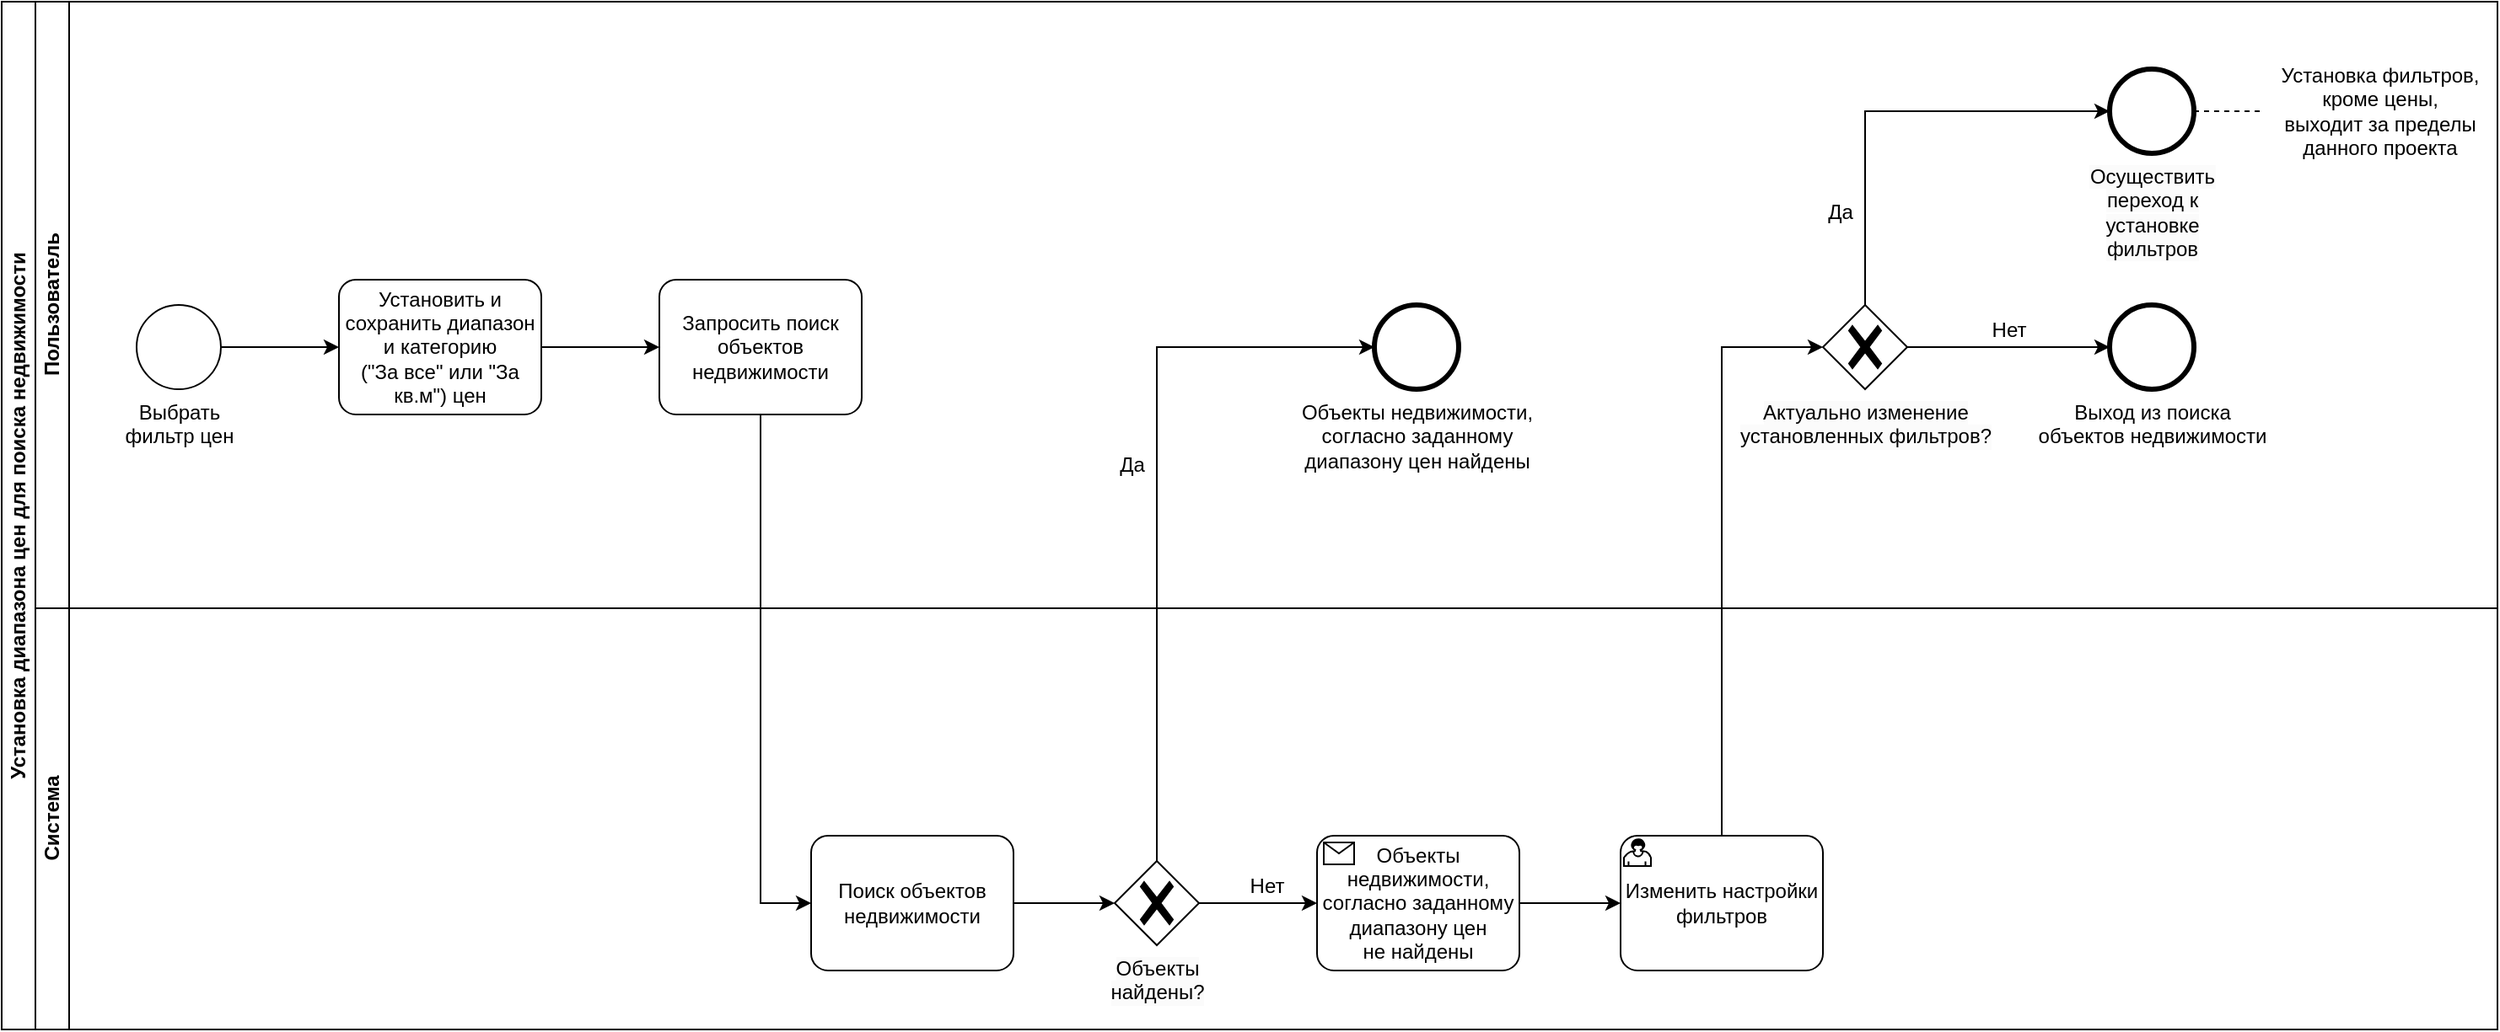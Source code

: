 <mxfile version="24.7.17">
  <diagram name="Страница — 1" id="6dKcLjjxsjvN5Ayz9n6f">
    <mxGraphModel dx="209" dy="1783" grid="1" gridSize="10" guides="1" tooltips="1" connect="1" arrows="1" fold="1" page="1" pageScale="1" pageWidth="827" pageHeight="1169" math="0" shadow="0">
      <root>
        <mxCell id="0" />
        <mxCell id="1" parent="0" />
        <mxCell id="-Ef3pym1SZ-9MBznSWtH-1" value="Установка диапазона цен для поиска недвижимости" style="swimlane;html=1;childLayout=stackLayout;resizeParent=1;resizeParentMax=0;horizontal=0;startSize=20;horizontalStack=0;whiteSpace=wrap;" parent="1" vertex="1">
          <mxGeometry x="840" y="-1000" width="1480" height="610" as="geometry" />
        </mxCell>
        <mxCell id="-Ef3pym1SZ-9MBznSWtH-2" value="Пользователь" style="swimlane;html=1;startSize=20;horizontal=0;" parent="-Ef3pym1SZ-9MBznSWtH-1" vertex="1">
          <mxGeometry x="20" width="1460" height="360" as="geometry" />
        </mxCell>
        <mxCell id="-Ef3pym1SZ-9MBznSWtH-5" value="Выбрать&lt;div&gt;фильтр цен&lt;/div&gt;" style="points=[[0.145,0.145,0],[0.5,0,0],[0.855,0.145,0],[1,0.5,0],[0.855,0.855,0],[0.5,1,0],[0.145,0.855,0],[0,0.5,0]];shape=mxgraph.bpmn.event;html=1;verticalLabelPosition=bottom;labelBackgroundColor=#ffffff;verticalAlign=top;align=center;perimeter=ellipsePerimeter;outlineConnect=0;aspect=fixed;outline=standard;symbol=general;" parent="-Ef3pym1SZ-9MBznSWtH-2" vertex="1">
          <mxGeometry x="60" y="180" width="50" height="50" as="geometry" />
        </mxCell>
        <mxCell id="-Ef3pym1SZ-9MBznSWtH-6" value="Установить и сохранить диапазон и категорию&lt;div&gt;(&quot;За все&quot; или &quot;За кв.м&quot;) цен&lt;/div&gt;" style="points=[[0.25,0,0],[0.5,0,0],[0.75,0,0],[1,0.25,0],[1,0.5,0],[1,0.75,0],[0.75,1,0],[0.5,1,0],[0.25,1,0],[0,0.75,0],[0,0.5,0],[0,0.25,0]];shape=mxgraph.bpmn.task;whiteSpace=wrap;rectStyle=rounded;size=10;html=1;container=1;expand=0;collapsible=0;taskMarker=abstract;" parent="-Ef3pym1SZ-9MBznSWtH-2" vertex="1">
          <mxGeometry x="180" y="165" width="120" height="80" as="geometry" />
        </mxCell>
        <mxCell id="-Ef3pym1SZ-9MBznSWtH-8" value="Запросить поиск объектов недвижимости" style="points=[[0.25,0,0],[0.5,0,0],[0.75,0,0],[1,0.25,0],[1,0.5,0],[1,0.75,0],[0.75,1,0],[0.5,1,0],[0.25,1,0],[0,0.75,0],[0,0.5,0],[0,0.25,0]];shape=mxgraph.bpmn.task;whiteSpace=wrap;rectStyle=rounded;size=10;html=1;container=1;expand=0;collapsible=0;taskMarker=abstract;" parent="-Ef3pym1SZ-9MBznSWtH-2" vertex="1">
          <mxGeometry x="370" y="165" width="120" height="80" as="geometry" />
        </mxCell>
        <mxCell id="-Ef3pym1SZ-9MBznSWtH-9" style="edgeStyle=orthogonalEdgeStyle;rounded=0;orthogonalLoop=1;jettySize=auto;html=1;exitX=1;exitY=0.5;exitDx=0;exitDy=0;exitPerimeter=0;entryX=0;entryY=0.5;entryDx=0;entryDy=0;entryPerimeter=0;" parent="-Ef3pym1SZ-9MBznSWtH-2" source="-Ef3pym1SZ-9MBznSWtH-6" target="-Ef3pym1SZ-9MBznSWtH-8" edge="1">
          <mxGeometry relative="1" as="geometry" />
        </mxCell>
        <mxCell id="-Ef3pym1SZ-9MBznSWtH-36" value="Объекты недвижимости,&lt;div&gt;согласно заданному&lt;/div&gt;&lt;div&gt;диапазону цен найдены&lt;/div&gt;" style="points=[[0.145,0.145,0],[0.5,0,0],[0.855,0.145,0],[1,0.5,0],[0.855,0.855,0],[0.5,1,0],[0.145,0.855,0],[0,0.5,0]];shape=mxgraph.bpmn.event;html=1;verticalLabelPosition=bottom;labelBackgroundColor=#ffffff;verticalAlign=top;align=center;perimeter=ellipsePerimeter;outlineConnect=0;aspect=fixed;outline=end;symbol=terminate2;" parent="-Ef3pym1SZ-9MBznSWtH-2" vertex="1">
          <mxGeometry x="794" y="180" width="50" height="50" as="geometry" />
        </mxCell>
        <mxCell id="-Ef3pym1SZ-9MBznSWtH-31" value="Выход из поиска&lt;div&gt;объектов недвижимости&lt;/div&gt;" style="points=[[0.145,0.145,0],[0.5,0,0],[0.855,0.145,0],[1,0.5,0],[0.855,0.855,0],[0.5,1,0],[0.145,0.855,0],[0,0.5,0]];shape=mxgraph.bpmn.event;html=1;verticalLabelPosition=bottom;labelBackgroundColor=#ffffff;verticalAlign=top;align=center;perimeter=ellipsePerimeter;outlineConnect=0;aspect=fixed;outline=end;symbol=terminate2;" parent="-Ef3pym1SZ-9MBznSWtH-2" vertex="1">
          <mxGeometry x="1230" y="180" width="50" height="50" as="geometry" />
        </mxCell>
        <mxCell id="-Ef3pym1SZ-9MBznSWtH-47" style="edgeStyle=orthogonalEdgeStyle;rounded=0;orthogonalLoop=1;jettySize=auto;html=1;exitX=1;exitY=0.5;exitDx=0;exitDy=0;exitPerimeter=0;entryX=0;entryY=0.5;entryDx=0;entryDy=0;entryPerimeter=0;" parent="-Ef3pym1SZ-9MBznSWtH-2" source="-Ef3pym1SZ-9MBznSWtH-5" target="-Ef3pym1SZ-9MBznSWtH-6" edge="1">
          <mxGeometry relative="1" as="geometry" />
        </mxCell>
        <mxCell id="ojh91UhgBMQPyTh6sur--1" style="edgeStyle=orthogonalEdgeStyle;rounded=0;orthogonalLoop=1;jettySize=auto;html=1;exitX=1;exitY=0.5;exitDx=0;exitDy=0;exitPerimeter=0;" parent="-Ef3pym1SZ-9MBznSWtH-2" source="-Ef3pym1SZ-9MBznSWtH-28" target="-Ef3pym1SZ-9MBznSWtH-31" edge="1">
          <mxGeometry relative="1" as="geometry" />
        </mxCell>
        <mxCell id="-Ef3pym1SZ-9MBznSWtH-28" value="&lt;span style=&quot;background-color: rgb(251, 251, 251);&quot;&gt;Актуально изменение&lt;/span&gt;&lt;div style=&quot;background-color: rgb(251, 251, 251);&quot;&gt;установленных&amp;nbsp;&lt;span style=&quot;background-color: initial;&quot;&gt;фильтров?&lt;/span&gt;&lt;/div&gt;" style="points=[[0.25,0.25,0],[0.5,0,0],[0.75,0.25,0],[1,0.5,0],[0.75,0.75,0],[0.5,1,0],[0.25,0.75,0],[0,0.5,0]];shape=mxgraph.bpmn.gateway2;html=1;verticalLabelPosition=bottom;labelBackgroundColor=#ffffff;verticalAlign=top;align=center;perimeter=rhombusPerimeter;outlineConnect=0;outline=none;symbol=none;gwType=exclusive;" parent="-Ef3pym1SZ-9MBznSWtH-2" vertex="1">
          <mxGeometry x="1060" y="180" width="50" height="50" as="geometry" />
        </mxCell>
        <mxCell id="-Ef3pym1SZ-9MBznSWtH-33" value="Нет" style="text;html=1;align=center;verticalAlign=middle;resizable=0;points=[];autosize=1;strokeColor=none;fillColor=none;" parent="-Ef3pym1SZ-9MBznSWtH-2" vertex="1">
          <mxGeometry x="1150" y="180" width="40" height="30" as="geometry" />
        </mxCell>
        <mxCell id="-Ef3pym1SZ-9MBznSWtH-35" value="Да" style="text;html=1;align=center;verticalAlign=middle;resizable=0;points=[];autosize=1;strokeColor=none;fillColor=none;" parent="-Ef3pym1SZ-9MBznSWtH-2" vertex="1">
          <mxGeometry x="1050" y="110" width="40" height="30" as="geometry" />
        </mxCell>
        <mxCell id="w0smxmZE8lVWM4RH9qq9-16" value="Установка фильтров,&lt;div&gt;кроме цены,&lt;div&gt;выходит за пределы&lt;/div&gt;&lt;div&gt;данного проекта&lt;/div&gt;&lt;/div&gt;" style="text;html=1;align=center;verticalAlign=middle;resizable=0;points=[];autosize=1;strokeColor=none;fillColor=none;" parent="-Ef3pym1SZ-9MBznSWtH-2" vertex="1">
          <mxGeometry x="1320" y="30" width="140" height="70" as="geometry" />
        </mxCell>
        <mxCell id="-Ef3pym1SZ-9MBznSWtH-26" value="Да" style="text;html=1;align=center;verticalAlign=middle;resizable=0;points=[];autosize=1;strokeColor=none;fillColor=none;" parent="-Ef3pym1SZ-9MBznSWtH-2" vertex="1">
          <mxGeometry x="630" y="260" width="40" height="30" as="geometry" />
        </mxCell>
        <mxCell id="r4iLLFmpW4Mn4tgnf4G8-9" value="&lt;span style=&quot;text-wrap: wrap; background-color: rgb(251, 251, 251);&quot;&gt;Осуществить переход&amp;nbsp;&lt;/span&gt;&lt;span style=&quot;text-wrap: wrap; background-color: rgb(251, 251, 251);&quot;&gt;к установке фильтров&lt;/span&gt;" style="points=[[0.145,0.145,0],[0.5,0,0],[0.855,0.145,0],[1,0.5,0],[0.855,0.855,0],[0.5,1,0],[0.145,0.855,0],[0,0.5,0]];shape=mxgraph.bpmn.event;html=1;verticalLabelPosition=bottom;labelBackgroundColor=#ffffff;verticalAlign=top;align=center;perimeter=ellipsePerimeter;outlineConnect=0;aspect=fixed;outline=end;symbol=terminate2;" parent="-Ef3pym1SZ-9MBznSWtH-2" vertex="1">
          <mxGeometry x="1230" y="40" width="50" height="50" as="geometry" />
        </mxCell>
        <mxCell id="RG__PUnTcNSeJyjUAWyi-5" style="edgeStyle=orthogonalEdgeStyle;rounded=0;orthogonalLoop=1;jettySize=auto;html=1;exitX=0.5;exitY=0;exitDx=0;exitDy=0;exitPerimeter=0;entryX=0;entryY=0.5;entryDx=0;entryDy=0;entryPerimeter=0;" parent="-Ef3pym1SZ-9MBznSWtH-2" source="-Ef3pym1SZ-9MBznSWtH-28" target="r4iLLFmpW4Mn4tgnf4G8-9" edge="1">
          <mxGeometry relative="1" as="geometry" />
        </mxCell>
        <mxCell id="f4XEEHG55gapNHSpTTra-1" value="" style="endArrow=none;dashed=1;html=1;rounded=0;exitX=1;exitY=0.5;exitDx=0;exitDy=0;exitPerimeter=0;" edge="1" parent="-Ef3pym1SZ-9MBznSWtH-2" source="r4iLLFmpW4Mn4tgnf4G8-9" target="w0smxmZE8lVWM4RH9qq9-16">
          <mxGeometry width="50" height="50" relative="1" as="geometry">
            <mxPoint x="1290" y="65" as="sourcePoint" />
            <mxPoint x="1140" y="120" as="targetPoint" />
          </mxGeometry>
        </mxCell>
        <mxCell id="-Ef3pym1SZ-9MBznSWtH-3" value="Система" style="swimlane;html=1;startSize=20;horizontal=0;" parent="-Ef3pym1SZ-9MBznSWtH-1" vertex="1">
          <mxGeometry x="20" y="360" width="1460" height="250" as="geometry" />
        </mxCell>
        <mxCell id="XMJI-auD9jphC1oXlKKA-2" style="edgeStyle=orthogonalEdgeStyle;rounded=0;orthogonalLoop=1;jettySize=auto;html=1;exitX=1;exitY=0.5;exitDx=0;exitDy=0;exitPerimeter=0;" parent="-Ef3pym1SZ-9MBznSWtH-3" source="-Ef3pym1SZ-9MBznSWtH-21" target="XMJI-auD9jphC1oXlKKA-1" edge="1">
          <mxGeometry relative="1" as="geometry" />
        </mxCell>
        <mxCell id="-Ef3pym1SZ-9MBznSWtH-21" value="Поиск объектов недвижимости" style="points=[[0.25,0,0],[0.5,0,0],[0.75,0,0],[1,0.25,0],[1,0.5,0],[1,0.75,0],[0.75,1,0],[0.5,1,0],[0.25,1,0],[0,0.75,0],[0,0.5,0],[0,0.25,0]];shape=mxgraph.bpmn.task;whiteSpace=wrap;rectStyle=rounded;size=10;html=1;container=1;expand=0;collapsible=0;taskMarker=abstract;" parent="-Ef3pym1SZ-9MBznSWtH-3" vertex="1">
          <mxGeometry x="460" y="135" width="120" height="80" as="geometry" />
        </mxCell>
        <mxCell id="-Ef3pym1SZ-9MBznSWtH-27" value="Нет" style="text;html=1;align=center;verticalAlign=middle;resizable=0;points=[];autosize=1;strokeColor=none;fillColor=none;" parent="-Ef3pym1SZ-9MBznSWtH-3" vertex="1">
          <mxGeometry x="710" y="150" width="40" height="30" as="geometry" />
        </mxCell>
        <mxCell id="XMJI-auD9jphC1oXlKKA-1" value="&lt;span style=&quot;background-color: rgb(251, 251, 251);&quot;&gt;Объекты&lt;/span&gt;&lt;div style=&quot;background-color: rgb(251, 251, 251);&quot;&gt;найдены?&lt;/div&gt;" style="points=[[0.25,0.25,0],[0.5,0,0],[0.75,0.25,0],[1,0.5,0],[0.75,0.75,0],[0.5,1,0],[0.25,0.75,0],[0,0.5,0]];shape=mxgraph.bpmn.gateway2;html=1;verticalLabelPosition=bottom;labelBackgroundColor=#ffffff;verticalAlign=top;align=center;perimeter=rhombusPerimeter;outlineConnect=0;outline=none;symbol=none;gwType=exclusive;" parent="-Ef3pym1SZ-9MBznSWtH-3" vertex="1">
          <mxGeometry x="640" y="150" width="50" height="50" as="geometry" />
        </mxCell>
        <mxCell id="eQAGfRoS5LMOom2In6IW-1" value="&lt;span style=&quot;text-wrap: nowrap; background-color: rgb(255, 255, 255);&quot;&gt;Объекты&lt;/span&gt;&lt;div&gt;&lt;span style=&quot;text-wrap: nowrap; background-color: rgb(255, 255, 255);&quot;&gt;недвижимости,&lt;/span&gt;&lt;div style=&quot;text-wrap: nowrap;&quot;&gt;согласно заданному&lt;/div&gt;&lt;div style=&quot;text-wrap: nowrap;&quot;&gt;диапазону цен&lt;/div&gt;&lt;div style=&quot;text-wrap: nowrap;&quot;&gt;не найдены&lt;/div&gt;&lt;/div&gt;" style="points=[[0.25,0,0],[0.5,0,0],[0.75,0,0],[1,0.25,0],[1,0.5,0],[1,0.75,0],[0.75,1,0],[0.5,1,0],[0.25,1,0],[0,0.75,0],[0,0.5,0],[0,0.25,0]];shape=mxgraph.bpmn.task;whiteSpace=wrap;rectStyle=rounded;size=10;html=1;container=1;expand=0;collapsible=0;taskMarker=receive;" parent="-Ef3pym1SZ-9MBznSWtH-3" vertex="1">
          <mxGeometry x="760" y="135" width="120" height="80" as="geometry" />
        </mxCell>
        <mxCell id="eQAGfRoS5LMOom2In6IW-2" style="edgeStyle=orthogonalEdgeStyle;rounded=0;orthogonalLoop=1;jettySize=auto;html=1;exitX=1;exitY=0.5;exitDx=0;exitDy=0;exitPerimeter=0;entryX=0;entryY=0.5;entryDx=0;entryDy=0;entryPerimeter=0;" parent="-Ef3pym1SZ-9MBznSWtH-3" source="XMJI-auD9jphC1oXlKKA-1" target="eQAGfRoS5LMOom2In6IW-1" edge="1">
          <mxGeometry relative="1" as="geometry" />
        </mxCell>
        <mxCell id="eQAGfRoS5LMOom2In6IW-3" value="Изменить настройки фильтров" style="points=[[0.25,0,0],[0.5,0,0],[0.75,0,0],[1,0.25,0],[1,0.5,0],[1,0.75,0],[0.75,1,0],[0.5,1,0],[0.25,1,0],[0,0.75,0],[0,0.5,0],[0,0.25,0]];shape=mxgraph.bpmn.task;whiteSpace=wrap;rectStyle=rounded;size=10;html=1;container=1;expand=0;collapsible=0;taskMarker=user;" parent="-Ef3pym1SZ-9MBznSWtH-3" vertex="1">
          <mxGeometry x="940" y="135" width="120" height="80" as="geometry" />
        </mxCell>
        <mxCell id="RG__PUnTcNSeJyjUAWyi-2" style="edgeStyle=orthogonalEdgeStyle;rounded=0;orthogonalLoop=1;jettySize=auto;html=1;exitX=1;exitY=0.5;exitDx=0;exitDy=0;exitPerimeter=0;entryX=0;entryY=0.5;entryDx=0;entryDy=0;entryPerimeter=0;" parent="-Ef3pym1SZ-9MBznSWtH-3" source="eQAGfRoS5LMOom2In6IW-1" target="eQAGfRoS5LMOom2In6IW-3" edge="1">
          <mxGeometry relative="1" as="geometry" />
        </mxCell>
        <mxCell id="RG__PUnTcNSeJyjUAWyi-1" style="edgeStyle=orthogonalEdgeStyle;rounded=0;orthogonalLoop=1;jettySize=auto;html=1;exitX=0.5;exitY=1;exitDx=0;exitDy=0;exitPerimeter=0;entryX=0;entryY=0.5;entryDx=0;entryDy=0;entryPerimeter=0;" parent="-Ef3pym1SZ-9MBznSWtH-1" source="-Ef3pym1SZ-9MBznSWtH-8" target="-Ef3pym1SZ-9MBznSWtH-21" edge="1">
          <mxGeometry relative="1" as="geometry" />
        </mxCell>
        <mxCell id="RG__PUnTcNSeJyjUAWyi-3" style="edgeStyle=orthogonalEdgeStyle;rounded=0;orthogonalLoop=1;jettySize=auto;html=1;exitX=0.5;exitY=0;exitDx=0;exitDy=0;exitPerimeter=0;entryX=0;entryY=0.5;entryDx=0;entryDy=0;entryPerimeter=0;" parent="-Ef3pym1SZ-9MBznSWtH-1" source="XMJI-auD9jphC1oXlKKA-1" target="-Ef3pym1SZ-9MBznSWtH-36" edge="1">
          <mxGeometry relative="1" as="geometry" />
        </mxCell>
        <mxCell id="RG__PUnTcNSeJyjUAWyi-4" style="edgeStyle=orthogonalEdgeStyle;rounded=0;orthogonalLoop=1;jettySize=auto;html=1;exitX=0.5;exitY=0;exitDx=0;exitDy=0;exitPerimeter=0;entryX=0;entryY=0.5;entryDx=0;entryDy=0;entryPerimeter=0;" parent="-Ef3pym1SZ-9MBznSWtH-1" source="eQAGfRoS5LMOom2In6IW-3" target="-Ef3pym1SZ-9MBznSWtH-28" edge="1">
          <mxGeometry relative="1" as="geometry" />
        </mxCell>
      </root>
    </mxGraphModel>
  </diagram>
</mxfile>
